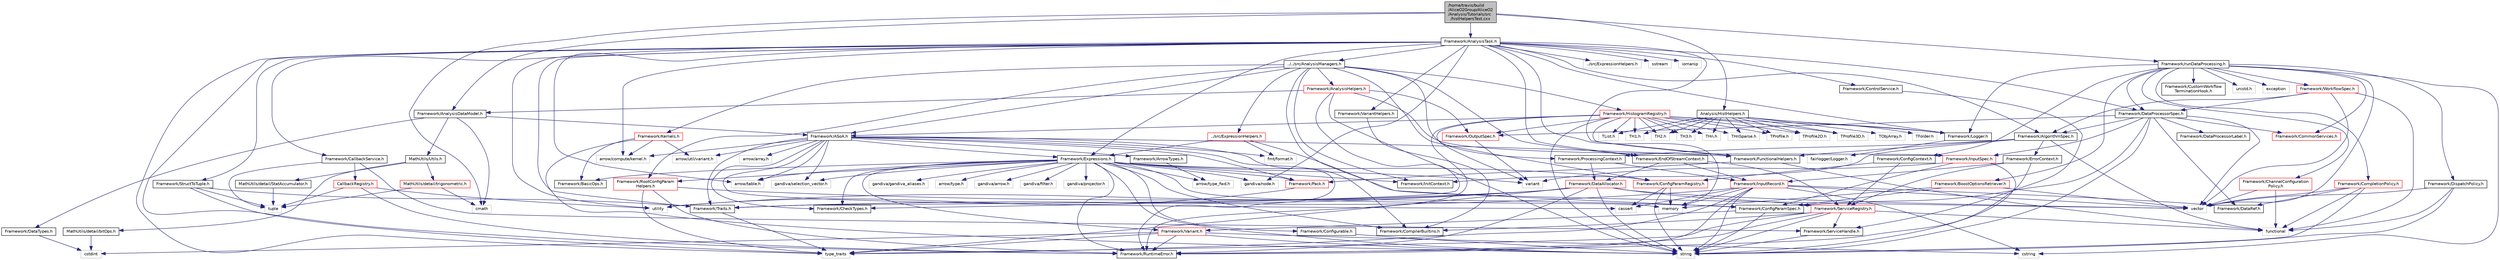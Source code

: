 digraph "/home/travis/build/AliceO2Group/AliceO2/Analysis/Tutorials/src/histHelpersTest.cxx"
{
 // INTERACTIVE_SVG=YES
  bgcolor="transparent";
  edge [fontname="Helvetica",fontsize="10",labelfontname="Helvetica",labelfontsize="10"];
  node [fontname="Helvetica",fontsize="10",shape=record];
  Node0 [label="/home/travis/build\l/AliceO2Group/AliceO2\l/Analysis/Tutorials/src\l/histHelpersTest.cxx",height=0.2,width=0.4,color="black", fillcolor="grey75", style="filled", fontcolor="black"];
  Node0 -> Node1 [color="midnightblue",fontsize="10",style="solid",fontname="Helvetica"];
  Node1 [label="Framework/AnalysisTask.h",height=0.2,width=0.4,color="black",URL="$d6/d57/AnalysisTask_8h.html"];
  Node1 -> Node2 [color="midnightblue",fontsize="10",style="solid",fontname="Helvetica"];
  Node2 [label="../../src/AnalysisManagers.h",height=0.2,width=0.4,color="black",URL="$df/db8/AnalysisManagers_8h.html"];
  Node2 -> Node3 [color="midnightblue",fontsize="10",style="solid",fontname="Helvetica"];
  Node3 [label="Framework/AnalysisHelpers.h",height=0.2,width=0.4,color="red",URL="$db/d34/AnalysisHelpers_8h.html"];
  Node3 -> Node4 [color="midnightblue",fontsize="10",style="solid",fontname="Helvetica"];
  Node4 [label="Framework/Traits.h",height=0.2,width=0.4,color="black",URL="$db/d31/Traits_8h.html"];
  Node4 -> Node5 [color="midnightblue",fontsize="10",style="solid",fontname="Helvetica"];
  Node5 [label="type_traits",height=0.2,width=0.4,color="grey75"];
  Node3 -> Node65 [color="midnightblue",fontsize="10",style="solid",fontname="Helvetica"];
  Node65 [label="Framework/AnalysisDataModel.h",height=0.2,width=0.4,color="black",URL="$d2/d8c/AnalysisDataModel_8h.html"];
  Node65 -> Node7 [color="midnightblue",fontsize="10",style="solid",fontname="Helvetica"];
  Node7 [label="Framework/ASoA.h",height=0.2,width=0.4,color="black",URL="$de/d33/ASoA_8h.html"];
  Node7 -> Node8 [color="midnightblue",fontsize="10",style="solid",fontname="Helvetica"];
  Node8 [label="Framework/Pack.h",height=0.2,width=0.4,color="red",URL="$dd/dce/Pack_8h.html"];
  Node8 -> Node10 [color="midnightblue",fontsize="10",style="solid",fontname="Helvetica"];
  Node10 [label="utility",height=0.2,width=0.4,color="grey75"];
  Node7 -> Node12 [color="midnightblue",fontsize="10",style="solid",fontname="Helvetica"];
  Node12 [label="Framework/CheckTypes.h",height=0.2,width=0.4,color="black",URL="$d1/d00/CheckTypes_8h.html"];
  Node7 -> Node13 [color="midnightblue",fontsize="10",style="solid",fontname="Helvetica"];
  Node13 [label="Framework/FunctionalHelpers.h",height=0.2,width=0.4,color="black",URL="$de/d9b/FunctionalHelpers_8h.html"];
  Node13 -> Node8 [color="midnightblue",fontsize="10",style="solid",fontname="Helvetica"];
  Node13 -> Node14 [color="midnightblue",fontsize="10",style="solid",fontname="Helvetica"];
  Node14 [label="functional",height=0.2,width=0.4,color="grey75"];
  Node7 -> Node15 [color="midnightblue",fontsize="10",style="solid",fontname="Helvetica"];
  Node15 [label="Framework/CompilerBuiltins.h",height=0.2,width=0.4,color="black",URL="$d9/de8/CompilerBuiltins_8h.html"];
  Node7 -> Node4 [color="midnightblue",fontsize="10",style="solid",fontname="Helvetica"];
  Node7 -> Node16 [color="midnightblue",fontsize="10",style="solid",fontname="Helvetica"];
  Node16 [label="Framework/Expressions.h",height=0.2,width=0.4,color="black",URL="$d0/d91/Expressions_8h.html"];
  Node16 -> Node17 [color="midnightblue",fontsize="10",style="solid",fontname="Helvetica"];
  Node17 [label="Framework/BasicOps.h",height=0.2,width=0.4,color="black",URL="$dd/dc2/BasicOps_8h.html"];
  Node16 -> Node15 [color="midnightblue",fontsize="10",style="solid",fontname="Helvetica"];
  Node16 -> Node8 [color="midnightblue",fontsize="10",style="solid",fontname="Helvetica"];
  Node16 -> Node12 [color="midnightblue",fontsize="10",style="solid",fontname="Helvetica"];
  Node16 -> Node18 [color="midnightblue",fontsize="10",style="solid",fontname="Helvetica"];
  Node18 [label="Framework/Configurable.h",height=0.2,width=0.4,color="black",URL="$d9/dff/Configurable_8h.html"];
  Node18 -> Node19 [color="midnightblue",fontsize="10",style="solid",fontname="Helvetica"];
  Node19 [label="string",height=0.2,width=0.4,color="grey75"];
  Node16 -> Node20 [color="midnightblue",fontsize="10",style="solid",fontname="Helvetica"];
  Node20 [label="Framework/Variant.h",height=0.2,width=0.4,color="red",URL="$de/d56/Variant_8h.html"];
  Node20 -> Node21 [color="midnightblue",fontsize="10",style="solid",fontname="Helvetica"];
  Node21 [label="Framework/RuntimeError.h",height=0.2,width=0.4,color="black",URL="$d1/d76/RuntimeError_8h.html"];
  Node20 -> Node5 [color="midnightblue",fontsize="10",style="solid",fontname="Helvetica"];
  Node20 -> Node22 [color="midnightblue",fontsize="10",style="solid",fontname="Helvetica"];
  Node22 [label="cstring",height=0.2,width=0.4,color="grey75"];
  Node20 -> Node23 [color="midnightblue",fontsize="10",style="solid",fontname="Helvetica"];
  Node23 [label="cstdint",height=0.2,width=0.4,color="grey75"];
  Node20 -> Node19 [color="midnightblue",fontsize="10",style="solid",fontname="Helvetica"];
  Node16 -> Node28 [color="midnightblue",fontsize="10",style="solid",fontname="Helvetica"];
  Node28 [label="Framework/InitContext.h",height=0.2,width=0.4,color="black",URL="$d4/d2b/InitContext_8h.html"];
  Node16 -> Node29 [color="midnightblue",fontsize="10",style="solid",fontname="Helvetica"];
  Node29 [label="Framework/ConfigParamRegistry.h",height=0.2,width=0.4,color="red",URL="$de/dc6/ConfigParamRegistry_8h.html"];
  Node29 -> Node36 [color="midnightblue",fontsize="10",style="solid",fontname="Helvetica"];
  Node36 [label="memory",height=0.2,width=0.4,color="grey75"];
  Node29 -> Node19 [color="midnightblue",fontsize="10",style="solid",fontname="Helvetica"];
  Node29 -> Node37 [color="midnightblue",fontsize="10",style="solid",fontname="Helvetica"];
  Node37 [label="cassert",height=0.2,width=0.4,color="grey75"];
  Node16 -> Node38 [color="midnightblue",fontsize="10",style="solid",fontname="Helvetica"];
  Node38 [label="Framework/RootConfigParam\lHelpers.h",height=0.2,width=0.4,color="red",URL="$da/d88/RootConfigParamHelpers_8h.html"];
  Node38 -> Node31 [color="midnightblue",fontsize="10",style="solid",fontname="Helvetica"];
  Node31 [label="Framework/ConfigParamSpec.h",height=0.2,width=0.4,color="black",URL="$d0/d1c/ConfigParamSpec_8h.html"];
  Node31 -> Node20 [color="midnightblue",fontsize="10",style="solid",fontname="Helvetica"];
  Node31 -> Node19 [color="midnightblue",fontsize="10",style="solid",fontname="Helvetica"];
  Node38 -> Node21 [color="midnightblue",fontsize="10",style="solid",fontname="Helvetica"];
  Node38 -> Node5 [color="midnightblue",fontsize="10",style="solid",fontname="Helvetica"];
  Node16 -> Node21 [color="midnightblue",fontsize="10",style="solid",fontname="Helvetica"];
  Node16 -> Node41 [color="midnightblue",fontsize="10",style="solid",fontname="Helvetica"];
  Node41 [label="arrow/type_fwd.h",height=0.2,width=0.4,color="grey75"];
  Node16 -> Node42 [color="midnightblue",fontsize="10",style="solid",fontname="Helvetica"];
  Node42 [label="gandiva/gandiva_aliases.h",height=0.2,width=0.4,color="grey75"];
  Node16 -> Node43 [color="midnightblue",fontsize="10",style="solid",fontname="Helvetica"];
  Node43 [label="arrow/type.h",height=0.2,width=0.4,color="grey75"];
  Node16 -> Node44 [color="midnightblue",fontsize="10",style="solid",fontname="Helvetica"];
  Node44 [label="gandiva/arrow.h",height=0.2,width=0.4,color="grey75"];
  Node16 -> Node45 [color="midnightblue",fontsize="10",style="solid",fontname="Helvetica"];
  Node45 [label="arrow/table.h",height=0.2,width=0.4,color="grey75"];
  Node16 -> Node46 [color="midnightblue",fontsize="10",style="solid",fontname="Helvetica"];
  Node46 [label="gandiva/selection_vector.h",height=0.2,width=0.4,color="grey75"];
  Node16 -> Node47 [color="midnightblue",fontsize="10",style="solid",fontname="Helvetica"];
  Node47 [label="gandiva/node.h",height=0.2,width=0.4,color="grey75"];
  Node16 -> Node48 [color="midnightblue",fontsize="10",style="solid",fontname="Helvetica"];
  Node48 [label="gandiva/filter.h",height=0.2,width=0.4,color="grey75"];
  Node16 -> Node49 [color="midnightblue",fontsize="10",style="solid",fontname="Helvetica"];
  Node49 [label="gandiva/projector.h",height=0.2,width=0.4,color="grey75"];
  Node16 -> Node50 [color="midnightblue",fontsize="10",style="solid",fontname="Helvetica"];
  Node50 [label="variant",height=0.2,width=0.4,color="grey75"];
  Node16 -> Node19 [color="midnightblue",fontsize="10",style="solid",fontname="Helvetica"];
  Node16 -> Node36 [color="midnightblue",fontsize="10",style="solid",fontname="Helvetica"];
  Node7 -> Node51 [color="midnightblue",fontsize="10",style="solid",fontname="Helvetica"];
  Node51 [label="Framework/ArrowTypes.h",height=0.2,width=0.4,color="black",URL="$d4/de7/ArrowTypes_8h.html"];
  Node51 -> Node41 [color="midnightblue",fontsize="10",style="solid",fontname="Helvetica"];
  Node7 -> Node21 [color="midnightblue",fontsize="10",style="solid",fontname="Helvetica"];
  Node7 -> Node45 [color="midnightblue",fontsize="10",style="solid",fontname="Helvetica"];
  Node7 -> Node52 [color="midnightblue",fontsize="10",style="solid",fontname="Helvetica"];
  Node52 [label="arrow/array.h",height=0.2,width=0.4,color="grey75"];
  Node7 -> Node53 [color="midnightblue",fontsize="10",style="solid",fontname="Helvetica"];
  Node53 [label="arrow/util/variant.h",height=0.2,width=0.4,color="grey75"];
  Node7 -> Node54 [color="midnightblue",fontsize="10",style="solid",fontname="Helvetica"];
  Node54 [label="arrow/compute/kernel.h",height=0.2,width=0.4,color="grey75"];
  Node7 -> Node46 [color="midnightblue",fontsize="10",style="solid",fontname="Helvetica"];
  Node7 -> Node37 [color="midnightblue",fontsize="10",style="solid",fontname="Helvetica"];
  Node7 -> Node55 [color="midnightblue",fontsize="10",style="solid",fontname="Helvetica"];
  Node55 [label="fmt/format.h",height=0.2,width=0.4,color="grey75"];
  Node65 -> Node66 [color="midnightblue",fontsize="10",style="solid",fontname="Helvetica"];
  Node66 [label="MathUtils/Utils.h",height=0.2,width=0.4,color="black",URL="$d9/d52/Common_2MathUtils_2include_2MathUtils_2Utils_8h.html"];
  Node66 -> Node67 [color="midnightblue",fontsize="10",style="solid",fontname="Helvetica"];
  Node67 [label="MathUtils/detail/bitOps.h",height=0.2,width=0.4,color="black",URL="$de/def/bitOps_8h.html"];
  Node67 -> Node23 [color="midnightblue",fontsize="10",style="solid",fontname="Helvetica"];
  Node66 -> Node68 [color="midnightblue",fontsize="10",style="solid",fontname="Helvetica"];
  Node68 [label="MathUtils/detail/StatAccumulator.h",height=0.2,width=0.4,color="black",URL="$d3/dfc/StatAccumulator_8h.html"];
  Node68 -> Node57 [color="midnightblue",fontsize="10",style="solid",fontname="Helvetica"];
  Node57 [label="tuple",height=0.2,width=0.4,color="grey75"];
  Node66 -> Node69 [color="midnightblue",fontsize="10",style="solid",fontname="Helvetica"];
  Node69 [label="MathUtils/detail/trigonometric.h",height=0.2,width=0.4,color="red",URL="$dd/d7d/trigonometric_8h.html"];
  Node69 -> Node71 [color="midnightblue",fontsize="10",style="solid",fontname="Helvetica"];
  Node71 [label="cmath",height=0.2,width=0.4,color="grey75"];
  Node69 -> Node57 [color="midnightblue",fontsize="10",style="solid",fontname="Helvetica"];
  Node65 -> Node71 [color="midnightblue",fontsize="10",style="solid",fontname="Helvetica"];
  Node65 -> Node78 [color="midnightblue",fontsize="10",style="solid",fontname="Helvetica"];
  Node78 [label="Framework/DataTypes.h",height=0.2,width=0.4,color="black",URL="$d2/d12/DataTypes_8h.html"];
  Node78 -> Node23 [color="midnightblue",fontsize="10",style="solid",fontname="Helvetica"];
  Node3 -> Node79 [color="midnightblue",fontsize="10",style="solid",fontname="Helvetica"];
  Node79 [label="Framework/OutputSpec.h",height=0.2,width=0.4,color="red",URL="$db/d2d/OutputSpec_8h.html"];
  Node79 -> Node50 [color="midnightblue",fontsize="10",style="solid",fontname="Helvetica"];
  Node3 -> Node99 [color="midnightblue",fontsize="10",style="solid",fontname="Helvetica"];
  Node99 [label="Framework/InputSpec.h",height=0.2,width=0.4,color="red",URL="$d5/d3f/InputSpec_8h.html"];
  Node99 -> Node31 [color="midnightblue",fontsize="10",style="solid",fontname="Helvetica"];
  Node99 -> Node19 [color="midnightblue",fontsize="10",style="solid",fontname="Helvetica"];
  Node99 -> Node50 [color="midnightblue",fontsize="10",style="solid",fontname="Helvetica"];
  Node3 -> Node19 [color="midnightblue",fontsize="10",style="solid",fontname="Helvetica"];
  Node2 -> Node109 [color="midnightblue",fontsize="10",style="solid",fontname="Helvetica"];
  Node109 [label="Framework/Kernels.h",height=0.2,width=0.4,color="red",URL="$d0/d92/Kernels_8h.html"];
  Node109 -> Node17 [color="midnightblue",fontsize="10",style="solid",fontname="Helvetica"];
  Node109 -> Node54 [color="midnightblue",fontsize="10",style="solid",fontname="Helvetica"];
  Node109 -> Node53 [color="midnightblue",fontsize="10",style="solid",fontname="Helvetica"];
  Node109 -> Node19 [color="midnightblue",fontsize="10",style="solid",fontname="Helvetica"];
  Node2 -> Node7 [color="midnightblue",fontsize="10",style="solid",fontname="Helvetica"];
  Node2 -> Node111 [color="midnightblue",fontsize="10",style="solid",fontname="Helvetica"];
  Node111 [label="Framework/ProcessingContext.h",height=0.2,width=0.4,color="black",URL="$de/d6a/ProcessingContext_8h.html"];
  Node111 -> Node112 [color="midnightblue",fontsize="10",style="solid",fontname="Helvetica"];
  Node112 [label="Framework/InputRecord.h",height=0.2,width=0.4,color="red",URL="$d6/d5c/InputRecord_8h.html"];
  Node112 -> Node113 [color="midnightblue",fontsize="10",style="solid",fontname="Helvetica"];
  Node113 [label="Framework/DataRef.h",height=0.2,width=0.4,color="black",URL="$d5/dfb/DataRef_8h.html"];
  Node112 -> Node4 [color="midnightblue",fontsize="10",style="solid",fontname="Helvetica"];
  Node112 -> Node21 [color="midnightblue",fontsize="10",style="solid",fontname="Helvetica"];
  Node112 -> Node19 [color="midnightblue",fontsize="10",style="solid",fontname="Helvetica"];
  Node112 -> Node33 [color="midnightblue",fontsize="10",style="solid",fontname="Helvetica"];
  Node33 [label="vector",height=0.2,width=0.4,color="grey75"];
  Node112 -> Node22 [color="midnightblue",fontsize="10",style="solid",fontname="Helvetica"];
  Node112 -> Node37 [color="midnightblue",fontsize="10",style="solid",fontname="Helvetica"];
  Node112 -> Node36 [color="midnightblue",fontsize="10",style="solid",fontname="Helvetica"];
  Node112 -> Node5 [color="midnightblue",fontsize="10",style="solid",fontname="Helvetica"];
  Node111 -> Node150 [color="midnightblue",fontsize="10",style="solid",fontname="Helvetica"];
  Node150 [label="Framework/DataAllocator.h",height=0.2,width=0.4,color="red",URL="$d1/d28/DataAllocator_8h.html"];
  Node150 -> Node4 [color="midnightblue",fontsize="10",style="solid",fontname="Helvetica"];
  Node150 -> Node12 [color="midnightblue",fontsize="10",style="solid",fontname="Helvetica"];
  Node150 -> Node162 [color="midnightblue",fontsize="10",style="solid",fontname="Helvetica"];
  Node162 [label="Framework/ServiceRegistry.h",height=0.2,width=0.4,color="red",URL="$d8/d17/ServiceRegistry_8h.html"];
  Node162 -> Node163 [color="midnightblue",fontsize="10",style="solid",fontname="Helvetica"];
  Node163 [label="Framework/ServiceHandle.h",height=0.2,width=0.4,color="black",URL="$d3/d28/ServiceHandle_8h.html"];
  Node163 -> Node19 [color="midnightblue",fontsize="10",style="solid",fontname="Helvetica"];
  Node162 -> Node15 [color="midnightblue",fontsize="10",style="solid",fontname="Helvetica"];
  Node162 -> Node21 [color="midnightblue",fontsize="10",style="solid",fontname="Helvetica"];
  Node162 -> Node14 [color="midnightblue",fontsize="10",style="solid",fontname="Helvetica"];
  Node162 -> Node19 [color="midnightblue",fontsize="10",style="solid",fontname="Helvetica"];
  Node162 -> Node5 [color="midnightblue",fontsize="10",style="solid",fontname="Helvetica"];
  Node150 -> Node21 [color="midnightblue",fontsize="10",style="solid",fontname="Helvetica"];
  Node150 -> Node33 [color="midnightblue",fontsize="10",style="solid",fontname="Helvetica"];
  Node150 -> Node19 [color="midnightblue",fontsize="10",style="solid",fontname="Helvetica"];
  Node150 -> Node10 [color="midnightblue",fontsize="10",style="solid",fontname="Helvetica"];
  Node150 -> Node5 [color="midnightblue",fontsize="10",style="solid",fontname="Helvetica"];
  Node2 -> Node177 [color="midnightblue",fontsize="10",style="solid",fontname="Helvetica"];
  Node177 [label="Framework/EndOfStreamContext.h",height=0.2,width=0.4,color="black",URL="$d0/d77/EndOfStreamContext_8h.html"];
  Node177 -> Node112 [color="midnightblue",fontsize="10",style="solid",fontname="Helvetica"];
  Node177 -> Node162 [color="midnightblue",fontsize="10",style="solid",fontname="Helvetica"];
  Node177 -> Node150 [color="midnightblue",fontsize="10",style="solid",fontname="Helvetica"];
  Node2 -> Node178 [color="midnightblue",fontsize="10",style="solid",fontname="Helvetica"];
  Node178 [label="Framework/HistogramRegistry.h",height=0.2,width=0.4,color="red",URL="$da/dd6/HistogramRegistry_8h.html"];
  Node178 -> Node7 [color="midnightblue",fontsize="10",style="solid",fontname="Helvetica"];
  Node178 -> Node13 [color="midnightblue",fontsize="10",style="solid",fontname="Helvetica"];
  Node178 -> Node179 [color="midnightblue",fontsize="10",style="solid",fontname="Helvetica"];
  Node179 [label="Framework/Logger.h",height=0.2,width=0.4,color="black",URL="$dd/da4/Logger_8h.html"];
  Node179 -> Node180 [color="midnightblue",fontsize="10",style="solid",fontname="Helvetica"];
  Node180 [label="fairlogger/Logger.h",height=0.2,width=0.4,color="grey75"];
  Node178 -> Node79 [color="midnightblue",fontsize="10",style="solid",fontname="Helvetica"];
  Node178 -> Node21 [color="midnightblue",fontsize="10",style="solid",fontname="Helvetica"];
  Node178 -> Node181 [color="midnightblue",fontsize="10",style="solid",fontname="Helvetica"];
  Node181 [label="TH1.h",height=0.2,width=0.4,color="grey75"];
  Node178 -> Node182 [color="midnightblue",fontsize="10",style="solid",fontname="Helvetica"];
  Node182 [label="TH2.h",height=0.2,width=0.4,color="grey75"];
  Node178 -> Node183 [color="midnightblue",fontsize="10",style="solid",fontname="Helvetica"];
  Node183 [label="TH3.h",height=0.2,width=0.4,color="grey75"];
  Node178 -> Node184 [color="midnightblue",fontsize="10",style="solid",fontname="Helvetica"];
  Node184 [label="THn.h",height=0.2,width=0.4,color="grey75"];
  Node178 -> Node185 [color="midnightblue",fontsize="10",style="solid",fontname="Helvetica"];
  Node185 [label="THnSparse.h",height=0.2,width=0.4,color="grey75"];
  Node178 -> Node186 [color="midnightblue",fontsize="10",style="solid",fontname="Helvetica"];
  Node186 [label="TProfile.h",height=0.2,width=0.4,color="grey75"];
  Node178 -> Node187 [color="midnightblue",fontsize="10",style="solid",fontname="Helvetica"];
  Node187 [label="TProfile2D.h",height=0.2,width=0.4,color="grey75"];
  Node178 -> Node188 [color="midnightblue",fontsize="10",style="solid",fontname="Helvetica"];
  Node188 [label="TProfile3D.h",height=0.2,width=0.4,color="grey75"];
  Node178 -> Node118 [color="midnightblue",fontsize="10",style="solid",fontname="Helvetica"];
  Node118 [label="TList.h",height=0.2,width=0.4,color="grey75"];
  Node178 -> Node19 [color="midnightblue",fontsize="10",style="solid",fontname="Helvetica"];
  Node178 -> Node50 [color="midnightblue",fontsize="10",style="solid",fontname="Helvetica"];
  Node2 -> Node31 [color="midnightblue",fontsize="10",style="solid",fontname="Helvetica"];
  Node2 -> Node29 [color="midnightblue",fontsize="10",style="solid",fontname="Helvetica"];
  Node2 -> Node28 [color="midnightblue",fontsize="10",style="solid",fontname="Helvetica"];
  Node2 -> Node38 [color="midnightblue",fontsize="10",style="solid",fontname="Helvetica"];
  Node2 -> Node192 [color="midnightblue",fontsize="10",style="solid",fontname="Helvetica"];
  Node192 [label="../src/ExpressionHelpers.h",height=0.2,width=0.4,color="red",URL="$d1/d83/ExpressionHelpers_8h.html"];
  Node192 -> Node16 [color="midnightblue",fontsize="10",style="solid",fontname="Helvetica"];
  Node192 -> Node33 [color="midnightblue",fontsize="10",style="solid",fontname="Helvetica"];
  Node192 -> Node55 [color="midnightblue",fontsize="10",style="solid",fontname="Helvetica"];
  Node1 -> Node193 [color="midnightblue",fontsize="10",style="solid",fontname="Helvetica"];
  Node193 [label="Framework/AlgorithmSpec.h",height=0.2,width=0.4,color="black",URL="$d0/d14/AlgorithmSpec_8h.html"];
  Node193 -> Node111 [color="midnightblue",fontsize="10",style="solid",fontname="Helvetica"];
  Node193 -> Node194 [color="midnightblue",fontsize="10",style="solid",fontname="Helvetica"];
  Node194 [label="Framework/ErrorContext.h",height=0.2,width=0.4,color="black",URL="$d7/dad/ErrorContext_8h.html"];
  Node194 -> Node112 [color="midnightblue",fontsize="10",style="solid",fontname="Helvetica"];
  Node194 -> Node162 [color="midnightblue",fontsize="10",style="solid",fontname="Helvetica"];
  Node194 -> Node21 [color="midnightblue",fontsize="10",style="solid",fontname="Helvetica"];
  Node193 -> Node28 [color="midnightblue",fontsize="10",style="solid",fontname="Helvetica"];
  Node193 -> Node13 [color="midnightblue",fontsize="10",style="solid",fontname="Helvetica"];
  Node193 -> Node14 [color="midnightblue",fontsize="10",style="solid",fontname="Helvetica"];
  Node1 -> Node195 [color="midnightblue",fontsize="10",style="solid",fontname="Helvetica"];
  Node195 [label="Framework/CallbackService.h",height=0.2,width=0.4,color="black",URL="$d9/d7f/CallbackService_8h.html"];
  Node195 -> Node196 [color="midnightblue",fontsize="10",style="solid",fontname="Helvetica"];
  Node196 [label="CallbackRegistry.h",height=0.2,width=0.4,color="red",URL="$d7/d3e/CallbackRegistry_8h.html",tooltip="A generic registry for callbacks. "];
  Node196 -> Node21 [color="midnightblue",fontsize="10",style="solid",fontname="Helvetica"];
  Node196 -> Node57 [color="midnightblue",fontsize="10",style="solid",fontname="Helvetica"];
  Node196 -> Node10 [color="midnightblue",fontsize="10",style="solid",fontname="Helvetica"];
  Node195 -> Node163 [color="midnightblue",fontsize="10",style="solid",fontname="Helvetica"];
  Node195 -> Node57 [color="midnightblue",fontsize="10",style="solid",fontname="Helvetica"];
  Node1 -> Node197 [color="midnightblue",fontsize="10",style="solid",fontname="Helvetica"];
  Node197 [label="Framework/ControlService.h",height=0.2,width=0.4,color="black",URL="$d2/d43/ControlService_8h.html"];
  Node197 -> Node163 [color="midnightblue",fontsize="10",style="solid",fontname="Helvetica"];
  Node1 -> Node198 [color="midnightblue",fontsize="10",style="solid",fontname="Helvetica"];
  Node198 [label="Framework/DataProcessorSpec.h",height=0.2,width=0.4,color="black",URL="$d0/df4/DataProcessorSpec_8h.html"];
  Node198 -> Node193 [color="midnightblue",fontsize="10",style="solid",fontname="Helvetica"];
  Node198 -> Node31 [color="midnightblue",fontsize="10",style="solid",fontname="Helvetica"];
  Node198 -> Node199 [color="midnightblue",fontsize="10",style="solid",fontname="Helvetica"];
  Node199 [label="Framework/DataProcessorLabel.h",height=0.2,width=0.4,color="black",URL="$d1/df2/DataProcessorLabel_8h.html"];
  Node198 -> Node113 [color="midnightblue",fontsize="10",style="solid",fontname="Helvetica"];
  Node198 -> Node99 [color="midnightblue",fontsize="10",style="solid",fontname="Helvetica"];
  Node198 -> Node79 [color="midnightblue",fontsize="10",style="solid",fontname="Helvetica"];
  Node198 -> Node200 [color="midnightblue",fontsize="10",style="solid",fontname="Helvetica"];
  Node200 [label="Framework/CommonServices.h",height=0.2,width=0.4,color="red",URL="$d8/d02/CommonServices_8h.html"];
  Node198 -> Node19 [color="midnightblue",fontsize="10",style="solid",fontname="Helvetica"];
  Node198 -> Node33 [color="midnightblue",fontsize="10",style="solid",fontname="Helvetica"];
  Node1 -> Node16 [color="midnightblue",fontsize="10",style="solid",fontname="Helvetica"];
  Node1 -> Node201 [color="midnightblue",fontsize="10",style="solid",fontname="Helvetica"];
  Node201 [label="../src/ExpressionHelpers.h",height=0.2,width=0.4,color="grey75"];
  Node1 -> Node177 [color="midnightblue",fontsize="10",style="solid",fontname="Helvetica"];
  Node1 -> Node179 [color="midnightblue",fontsize="10",style="solid",fontname="Helvetica"];
  Node1 -> Node56 [color="midnightblue",fontsize="10",style="solid",fontname="Helvetica"];
  Node56 [label="Framework/StructToTuple.h",height=0.2,width=0.4,color="black",URL="$db/d4f/StructToTuple_8h.html"];
  Node56 -> Node4 [color="midnightblue",fontsize="10",style="solid",fontname="Helvetica"];
  Node56 -> Node57 [color="midnightblue",fontsize="10",style="solid",fontname="Helvetica"];
  Node56 -> Node5 [color="midnightblue",fontsize="10",style="solid",fontname="Helvetica"];
  Node1 -> Node13 [color="midnightblue",fontsize="10",style="solid",fontname="Helvetica"];
  Node1 -> Node4 [color="midnightblue",fontsize="10",style="solid",fontname="Helvetica"];
  Node1 -> Node58 [color="midnightblue",fontsize="10",style="solid",fontname="Helvetica"];
  Node58 [label="Framework/VariantHelpers.h",height=0.2,width=0.4,color="black",URL="$d7/dbe/VariantHelpers_8h.html"];
  Node58 -> Node15 [color="midnightblue",fontsize="10",style="solid",fontname="Helvetica"];
  Node1 -> Node21 [color="midnightblue",fontsize="10",style="solid",fontname="Helvetica"];
  Node1 -> Node54 [color="midnightblue",fontsize="10",style="solid",fontname="Helvetica"];
  Node1 -> Node45 [color="midnightblue",fontsize="10",style="solid",fontname="Helvetica"];
  Node1 -> Node47 [color="midnightblue",fontsize="10",style="solid",fontname="Helvetica"];
  Node1 -> Node5 [color="midnightblue",fontsize="10",style="solid",fontname="Helvetica"];
  Node1 -> Node10 [color="midnightblue",fontsize="10",style="solid",fontname="Helvetica"];
  Node1 -> Node36 [color="midnightblue",fontsize="10",style="solid",fontname="Helvetica"];
  Node1 -> Node60 [color="midnightblue",fontsize="10",style="solid",fontname="Helvetica"];
  Node60 [label="sstream",height=0.2,width=0.4,color="grey75"];
  Node1 -> Node202 [color="midnightblue",fontsize="10",style="solid",fontname="Helvetica"];
  Node202 [label="iomanip",height=0.2,width=0.4,color="grey75"];
  Node0 -> Node203 [color="midnightblue",fontsize="10",style="solid",fontname="Helvetica"];
  Node203 [label="Analysis/HistHelpers.h",height=0.2,width=0.4,color="black",URL="$d3/de5/HistHelpers_8h.html"];
  Node203 -> Node181 [color="midnightblue",fontsize="10",style="solid",fontname="Helvetica"];
  Node203 -> Node182 [color="midnightblue",fontsize="10",style="solid",fontname="Helvetica"];
  Node203 -> Node183 [color="midnightblue",fontsize="10",style="solid",fontname="Helvetica"];
  Node203 -> Node184 [color="midnightblue",fontsize="10",style="solid",fontname="Helvetica"];
  Node203 -> Node185 [color="midnightblue",fontsize="10",style="solid",fontname="Helvetica"];
  Node203 -> Node186 [color="midnightblue",fontsize="10",style="solid",fontname="Helvetica"];
  Node203 -> Node187 [color="midnightblue",fontsize="10",style="solid",fontname="Helvetica"];
  Node203 -> Node188 [color="midnightblue",fontsize="10",style="solid",fontname="Helvetica"];
  Node203 -> Node204 [color="midnightblue",fontsize="10",style="solid",fontname="Helvetica"];
  Node204 [label="TFolder.h",height=0.2,width=0.4,color="grey75"];
  Node203 -> Node120 [color="midnightblue",fontsize="10",style="solid",fontname="Helvetica"];
  Node120 [label="TObjArray.h",height=0.2,width=0.4,color="grey75"];
  Node203 -> Node118 [color="midnightblue",fontsize="10",style="solid",fontname="Helvetica"];
  Node203 -> Node179 [color="midnightblue",fontsize="10",style="solid",fontname="Helvetica"];
  Node0 -> Node65 [color="midnightblue",fontsize="10",style="solid",fontname="Helvetica"];
  Node0 -> Node205 [color="midnightblue",fontsize="10",style="solid",fontname="Helvetica"];
  Node205 [label="Framework/runDataProcessing.h",height=0.2,width=0.4,color="black",URL="$db/dd0/runDataProcessing_8h.html"];
  Node205 -> Node206 [color="midnightblue",fontsize="10",style="solid",fontname="Helvetica"];
  Node206 [label="Framework/ChannelConfiguration\lPolicy.h",height=0.2,width=0.4,color="red",URL="$dd/d0f/ChannelConfigurationPolicy_8h.html"];
  Node206 -> Node33 [color="midnightblue",fontsize="10",style="solid",fontname="Helvetica"];
  Node206 -> Node14 [color="midnightblue",fontsize="10",style="solid",fontname="Helvetica"];
  Node205 -> Node209 [color="midnightblue",fontsize="10",style="solid",fontname="Helvetica"];
  Node209 [label="Framework/CompletionPolicy.h",height=0.2,width=0.4,color="red",URL="$df/dd6/CompletionPolicy_8h.html"];
  Node209 -> Node113 [color="midnightblue",fontsize="10",style="solid",fontname="Helvetica"];
  Node209 -> Node14 [color="midnightblue",fontsize="10",style="solid",fontname="Helvetica"];
  Node209 -> Node19 [color="midnightblue",fontsize="10",style="solid",fontname="Helvetica"];
  Node209 -> Node33 [color="midnightblue",fontsize="10",style="solid",fontname="Helvetica"];
  Node205 -> Node153 [color="midnightblue",fontsize="10",style="solid",fontname="Helvetica"];
  Node153 [label="Framework/DispatchPolicy.h",height=0.2,width=0.4,color="black",URL="$da/de6/DispatchPolicy_8h.html"];
  Node153 -> Node14 [color="midnightblue",fontsize="10",style="solid",fontname="Helvetica"];
  Node153 -> Node19 [color="midnightblue",fontsize="10",style="solid",fontname="Helvetica"];
  Node153 -> Node33 [color="midnightblue",fontsize="10",style="solid",fontname="Helvetica"];
  Node205 -> Node198 [color="midnightblue",fontsize="10",style="solid",fontname="Helvetica"];
  Node205 -> Node210 [color="midnightblue",fontsize="10",style="solid",fontname="Helvetica"];
  Node210 [label="Framework/WorkflowSpec.h",height=0.2,width=0.4,color="red",URL="$df/da1/WorkflowSpec_8h.html"];
  Node210 -> Node198 [color="midnightblue",fontsize="10",style="solid",fontname="Helvetica"];
  Node210 -> Node193 [color="midnightblue",fontsize="10",style="solid",fontname="Helvetica"];
  Node210 -> Node33 [color="midnightblue",fontsize="10",style="solid",fontname="Helvetica"];
  Node210 -> Node14 [color="midnightblue",fontsize="10",style="solid",fontname="Helvetica"];
  Node205 -> Node211 [color="midnightblue",fontsize="10",style="solid",fontname="Helvetica"];
  Node211 [label="Framework/ConfigContext.h",height=0.2,width=0.4,color="black",URL="$d7/d2e/ConfigContext_8h.html"];
  Node211 -> Node29 [color="midnightblue",fontsize="10",style="solid",fontname="Helvetica"];
  Node211 -> Node162 [color="midnightblue",fontsize="10",style="solid",fontname="Helvetica"];
  Node205 -> Node212 [color="midnightblue",fontsize="10",style="solid",fontname="Helvetica"];
  Node212 [label="Framework/BoostOptionsRetriever.h",height=0.2,width=0.4,color="red",URL="$d3/d7e/BoostOptionsRetriever_8h.html"];
  Node212 -> Node31 [color="midnightblue",fontsize="10",style="solid",fontname="Helvetica"];
  Node212 -> Node36 [color="midnightblue",fontsize="10",style="solid",fontname="Helvetica"];
  Node212 -> Node33 [color="midnightblue",fontsize="10",style="solid",fontname="Helvetica"];
  Node205 -> Node213 [color="midnightblue",fontsize="10",style="solid",fontname="Helvetica"];
  Node213 [label="Framework/CustomWorkflow\lTerminationHook.h",height=0.2,width=0.4,color="black",URL="$da/def/CustomWorkflowTerminationHook_8h.html"];
  Node205 -> Node200 [color="midnightblue",fontsize="10",style="solid",fontname="Helvetica"];
  Node205 -> Node179 [color="midnightblue",fontsize="10",style="solid",fontname="Helvetica"];
  Node205 -> Node171 [color="midnightblue",fontsize="10",style="solid",fontname="Helvetica"];
  Node171 [label="unistd.h",height=0.2,width=0.4,color="grey75"];
  Node205 -> Node33 [color="midnightblue",fontsize="10",style="solid",fontname="Helvetica"];
  Node205 -> Node22 [color="midnightblue",fontsize="10",style="solid",fontname="Helvetica"];
  Node205 -> Node214 [color="midnightblue",fontsize="10",style="solid",fontname="Helvetica"];
  Node214 [label="exception",height=0.2,width=0.4,color="grey75"];
  Node0 -> Node71 [color="midnightblue",fontsize="10",style="solid",fontname="Helvetica"];
}
